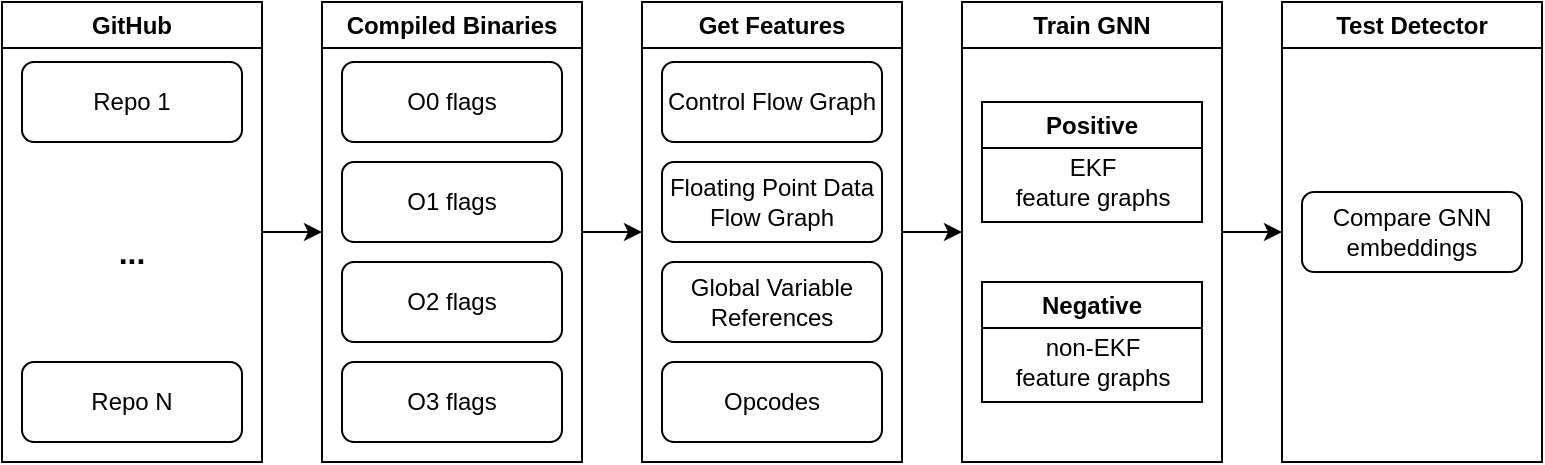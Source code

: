 <mxfile version="26.2.2">
  <diagram name="Page-1" id="npJURN9N6RzJRGfZr-co">
    <mxGraphModel dx="2052" dy="1185" grid="1" gridSize="10" guides="1" tooltips="1" connect="1" arrows="1" fold="1" page="1" pageScale="1" pageWidth="850" pageHeight="1100" math="0" shadow="0">
      <root>
        <mxCell id="0" />
        <mxCell id="1" parent="0" />
        <mxCell id="-EIHe5qsjyFTSkn6wlCd-43" style="edgeStyle=orthogonalEdgeStyle;rounded=0;orthogonalLoop=1;jettySize=auto;html=1;entryX=0;entryY=0.5;entryDx=0;entryDy=0;" parent="1" source="-EIHe5qsjyFTSkn6wlCd-7" target="-EIHe5qsjyFTSkn6wlCd-39" edge="1">
          <mxGeometry relative="1" as="geometry" />
        </mxCell>
        <mxCell id="-EIHe5qsjyFTSkn6wlCd-7" value="GitHub" style="swimlane;whiteSpace=wrap;html=1;" parent="1" vertex="1">
          <mxGeometry x="40" y="450" width="130" height="230" as="geometry" />
        </mxCell>
        <mxCell id="-EIHe5qsjyFTSkn6wlCd-8" value="Repo 1" style="rounded=1;whiteSpace=wrap;html=1;" parent="-EIHe5qsjyFTSkn6wlCd-7" vertex="1">
          <mxGeometry x="10" y="30" width="110" height="40" as="geometry" />
        </mxCell>
        <mxCell id="-EIHe5qsjyFTSkn6wlCd-9" value="&lt;font style=&quot;font-size: 16px;&quot;&gt;...&lt;/font&gt;" style="text;html=1;align=center;verticalAlign=middle;whiteSpace=wrap;rounded=0;fontStyle=1" parent="-EIHe5qsjyFTSkn6wlCd-7" vertex="1">
          <mxGeometry x="35" y="110" width="60" height="30" as="geometry" />
        </mxCell>
        <mxCell id="-EIHe5qsjyFTSkn6wlCd-10" value="Repo N" style="rounded=1;whiteSpace=wrap;html=1;" parent="-EIHe5qsjyFTSkn6wlCd-7" vertex="1">
          <mxGeometry x="10" y="180" width="110" height="40" as="geometry" />
        </mxCell>
        <mxCell id="-EIHe5qsjyFTSkn6wlCd-73" style="edgeStyle=orthogonalEdgeStyle;rounded=0;orthogonalLoop=1;jettySize=auto;html=1;entryX=0;entryY=0.5;entryDx=0;entryDy=0;" parent="1" source="-EIHe5qsjyFTSkn6wlCd-39" target="-EIHe5qsjyFTSkn6wlCd-66" edge="1">
          <mxGeometry relative="1" as="geometry" />
        </mxCell>
        <mxCell id="-EIHe5qsjyFTSkn6wlCd-39" value="Compiled Binaries" style="swimlane;whiteSpace=wrap;html=1;" parent="1" vertex="1">
          <mxGeometry x="200" y="450" width="130" height="230" as="geometry" />
        </mxCell>
        <mxCell id="-EIHe5qsjyFTSkn6wlCd-40" value="O0 flags" style="rounded=1;whiteSpace=wrap;html=1;" parent="-EIHe5qsjyFTSkn6wlCd-39" vertex="1">
          <mxGeometry x="10" y="30" width="110" height="40" as="geometry" />
        </mxCell>
        <mxCell id="-EIHe5qsjyFTSkn6wlCd-42" value="O3 flags" style="rounded=1;whiteSpace=wrap;html=1;" parent="-EIHe5qsjyFTSkn6wlCd-39" vertex="1">
          <mxGeometry x="10" y="180" width="110" height="40" as="geometry" />
        </mxCell>
        <mxCell id="-EIHe5qsjyFTSkn6wlCd-79" value="O2 flags" style="rounded=1;whiteSpace=wrap;html=1;" parent="-EIHe5qsjyFTSkn6wlCd-39" vertex="1">
          <mxGeometry x="10" y="130" width="110" height="40" as="geometry" />
        </mxCell>
        <mxCell id="-EIHe5qsjyFTSkn6wlCd-80" value="O1 flags" style="rounded=1;whiteSpace=wrap;html=1;" parent="-EIHe5qsjyFTSkn6wlCd-39" vertex="1">
          <mxGeometry x="10" y="80" width="110" height="40" as="geometry" />
        </mxCell>
        <mxCell id="-EIHe5qsjyFTSkn6wlCd-83" style="edgeStyle=orthogonalEdgeStyle;rounded=0;orthogonalLoop=1;jettySize=auto;html=1;" parent="1" source="-EIHe5qsjyFTSkn6wlCd-44" edge="1">
          <mxGeometry relative="1" as="geometry">
            <mxPoint x="680" y="565" as="targetPoint" />
          </mxGeometry>
        </mxCell>
        <mxCell id="-EIHe5qsjyFTSkn6wlCd-44" value="Train GNN" style="swimlane;whiteSpace=wrap;html=1;" parent="1" vertex="1">
          <mxGeometry x="520" y="450" width="130" height="230" as="geometry" />
        </mxCell>
        <mxCell id="-EIHe5qsjyFTSkn6wlCd-50" value="Negative" style="swimlane;whiteSpace=wrap;html=1;" parent="-EIHe5qsjyFTSkn6wlCd-44" vertex="1">
          <mxGeometry x="10" y="140" width="110" height="60" as="geometry" />
        </mxCell>
        <mxCell id="-EIHe5qsjyFTSkn6wlCd-52" value="non-EKF&lt;br&gt;feature graphs" style="text;html=1;align=center;verticalAlign=middle;resizable=0;points=[];autosize=1;strokeColor=none;fillColor=none;" parent="-EIHe5qsjyFTSkn6wlCd-50" vertex="1">
          <mxGeometry x="5" y="20" width="100" height="40" as="geometry" />
        </mxCell>
        <mxCell id="-EIHe5qsjyFTSkn6wlCd-48" value="Positive" style="swimlane;whiteSpace=wrap;html=1;" parent="-EIHe5qsjyFTSkn6wlCd-44" vertex="1">
          <mxGeometry x="10" y="50" width="110" height="60" as="geometry" />
        </mxCell>
        <mxCell id="-EIHe5qsjyFTSkn6wlCd-51" value="EKF&lt;br&gt;feature graphs" style="text;html=1;align=center;verticalAlign=middle;resizable=0;points=[];autosize=1;strokeColor=none;fillColor=none;" parent="-EIHe5qsjyFTSkn6wlCd-48" vertex="1">
          <mxGeometry x="5" y="20" width="100" height="40" as="geometry" />
        </mxCell>
        <mxCell id="-EIHe5qsjyFTSkn6wlCd-82" style="edgeStyle=orthogonalEdgeStyle;rounded=0;orthogonalLoop=1;jettySize=auto;html=1;exitX=1;exitY=0.5;exitDx=0;exitDy=0;entryX=0;entryY=0.5;entryDx=0;entryDy=0;" parent="1" source="-EIHe5qsjyFTSkn6wlCd-66" target="-EIHe5qsjyFTSkn6wlCd-44" edge="1">
          <mxGeometry relative="1" as="geometry" />
        </mxCell>
        <mxCell id="-EIHe5qsjyFTSkn6wlCd-66" value="Get Features" style="swimlane;whiteSpace=wrap;html=1;" parent="1" vertex="1">
          <mxGeometry x="360" y="450" width="130" height="230" as="geometry" />
        </mxCell>
        <mxCell id="-EIHe5qsjyFTSkn6wlCd-67" value="Control Flow Graph" style="rounded=1;whiteSpace=wrap;html=1;" parent="-EIHe5qsjyFTSkn6wlCd-66" vertex="1">
          <mxGeometry x="10" y="30" width="110" height="40" as="geometry" />
        </mxCell>
        <mxCell id="-EIHe5qsjyFTSkn6wlCd-74" value="Floating Point Data Flow Graph" style="rounded=1;whiteSpace=wrap;html=1;" parent="-EIHe5qsjyFTSkn6wlCd-66" vertex="1">
          <mxGeometry x="10" y="80" width="110" height="40" as="geometry" />
        </mxCell>
        <mxCell id="-EIHe5qsjyFTSkn6wlCd-75" value="Global Variable References" style="rounded=1;whiteSpace=wrap;html=1;" parent="-EIHe5qsjyFTSkn6wlCd-66" vertex="1">
          <mxGeometry x="10" y="130" width="110" height="40" as="geometry" />
        </mxCell>
        <mxCell id="-EIHe5qsjyFTSkn6wlCd-78" value="Opcodes" style="rounded=1;whiteSpace=wrap;html=1;" parent="-EIHe5qsjyFTSkn6wlCd-66" vertex="1">
          <mxGeometry x="10" y="180" width="110" height="40" as="geometry" />
        </mxCell>
        <mxCell id="-EIHe5qsjyFTSkn6wlCd-71" value="Test Detector" style="swimlane;whiteSpace=wrap;html=1;" parent="1" vertex="1">
          <mxGeometry x="680" y="450" width="130" height="230" as="geometry" />
        </mxCell>
        <mxCell id="-EIHe5qsjyFTSkn6wlCd-85" value="Compare GNN embeddings" style="rounded=1;whiteSpace=wrap;html=1;" parent="-EIHe5qsjyFTSkn6wlCd-71" vertex="1">
          <mxGeometry x="10" y="95" width="110" height="40" as="geometry" />
        </mxCell>
      </root>
    </mxGraphModel>
  </diagram>
</mxfile>
